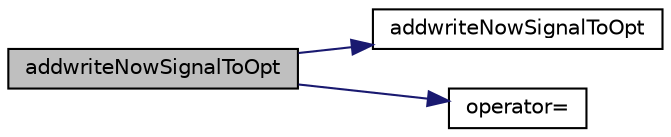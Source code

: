 digraph "addwriteNowSignalToOpt"
{
  bgcolor="transparent";
  edge [fontname="Helvetica",fontsize="10",labelfontname="Helvetica",labelfontsize="10"];
  node [fontname="Helvetica",fontsize="10",shape=record];
  rankdir="LR";
  Node1 [label="addwriteNowSignalToOpt",height=0.2,width=0.4,color="black", fillcolor="grey75", style="filled" fontcolor="black"];
  Node1 -> Node2 [color="midnightblue",fontsize="10",style="solid",fontname="Helvetica"];
  Node2 [label="addwriteNowSignalToOpt",height=0.2,width=0.4,color="black",URL="$classFoam_1_1addwriteNowSignalToOpt.html#a68785fac47ddfb41c29e2cf5a434126c"];
  Node1 -> Node3 [color="midnightblue",fontsize="10",style="solid",fontname="Helvetica"];
  Node3 [label="operator=",height=0.2,width=0.4,color="black",URL="$classFoam_1_1addwriteNowSignalToOpt.html#ab9feaca3832a8bdde32bd10a702ffa27"];
}
